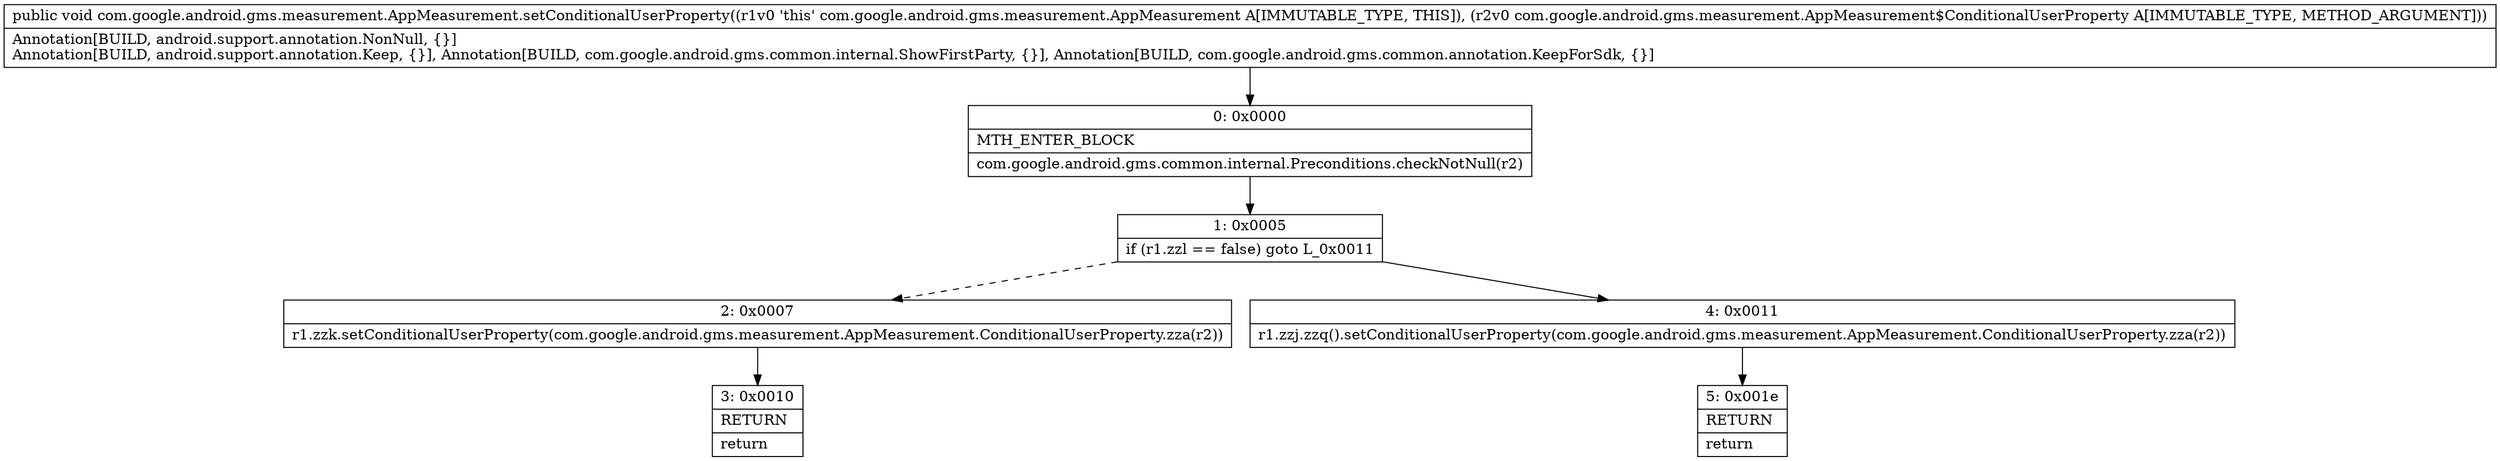 digraph "CFG forcom.google.android.gms.measurement.AppMeasurement.setConditionalUserProperty(Lcom\/google\/android\/gms\/measurement\/AppMeasurement$ConditionalUserProperty;)V" {
Node_0 [shape=record,label="{0\:\ 0x0000|MTH_ENTER_BLOCK\l|com.google.android.gms.common.internal.Preconditions.checkNotNull(r2)\l}"];
Node_1 [shape=record,label="{1\:\ 0x0005|if (r1.zzl == false) goto L_0x0011\l}"];
Node_2 [shape=record,label="{2\:\ 0x0007|r1.zzk.setConditionalUserProperty(com.google.android.gms.measurement.AppMeasurement.ConditionalUserProperty.zza(r2))\l}"];
Node_3 [shape=record,label="{3\:\ 0x0010|RETURN\l|return\l}"];
Node_4 [shape=record,label="{4\:\ 0x0011|r1.zzj.zzq().setConditionalUserProperty(com.google.android.gms.measurement.AppMeasurement.ConditionalUserProperty.zza(r2))\l}"];
Node_5 [shape=record,label="{5\:\ 0x001e|RETURN\l|return\l}"];
MethodNode[shape=record,label="{public void com.google.android.gms.measurement.AppMeasurement.setConditionalUserProperty((r1v0 'this' com.google.android.gms.measurement.AppMeasurement A[IMMUTABLE_TYPE, THIS]), (r2v0 com.google.android.gms.measurement.AppMeasurement$ConditionalUserProperty A[IMMUTABLE_TYPE, METHOD_ARGUMENT]))  | Annotation[BUILD, android.support.annotation.NonNull, \{\}]\lAnnotation[BUILD, android.support.annotation.Keep, \{\}], Annotation[BUILD, com.google.android.gms.common.internal.ShowFirstParty, \{\}], Annotation[BUILD, com.google.android.gms.common.annotation.KeepForSdk, \{\}]\l}"];
MethodNode -> Node_0;
Node_0 -> Node_1;
Node_1 -> Node_2[style=dashed];
Node_1 -> Node_4;
Node_2 -> Node_3;
Node_4 -> Node_5;
}

